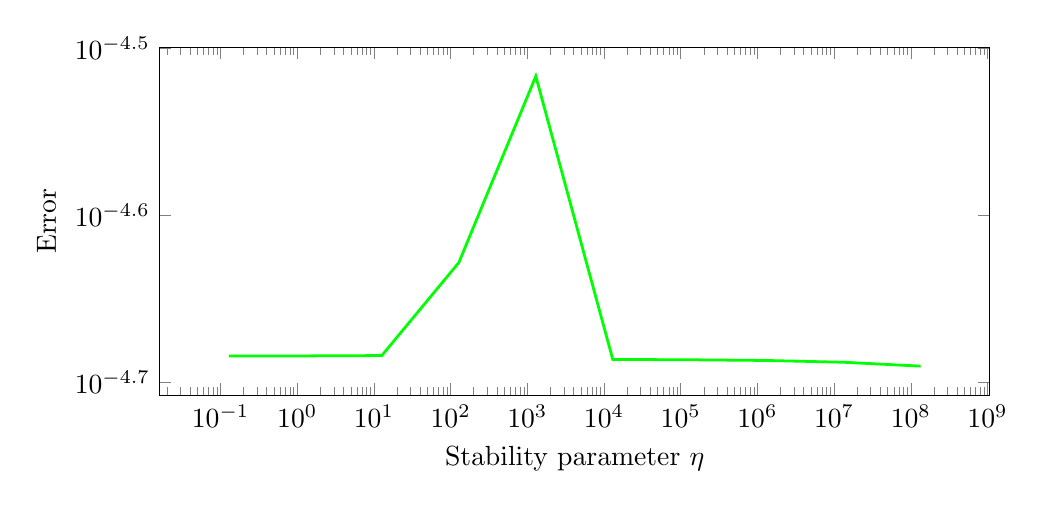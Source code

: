 \begin{tikzpicture}%
\begin{axis}[xmode=log,ymode=log,height=6cm,mark options={solid},xlabel={Stability parameter $\eta$},ylabel={Error},width=1\textwidth]%
\addplot[color=green,line width=1pt,solid] coordinates {%
(0.128,2.068e-05)%
(1.28,2.068e-05)%
(12.672,2.069e-05)%
(128.0,2.352e-05)%
(1290.112,3.041e-05)%
(13004.032,2.058e-05)%
(131072.0,2.057e-05)%
(1321126.4,2.055e-05)%
(13316096.0,2.05e-05)%
(134218240.0,2.039e-05)%
};%
%
%
\end{axis}%
\end{tikzpicture}%
